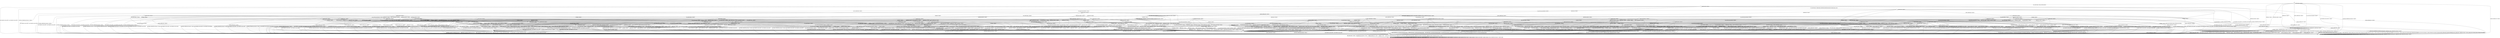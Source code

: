 digraph h11 {
s0 [label="s0"];
s1 [label="s1"];
s2 [label="s2"];
s6 [label="s6"];
s11 [label="s11"];
s21 [label="s21"];
s3 [label="s3"];
s4 [label="s4"];
s7 [label="s7"];
s8 [label="s8"];
s12 [label="s12"];
s22 [label="s22"];
s26 [label="s26"];
s5 [label="s5"];
s9 [label="s9"];
s13 [label="s13"];
s14 [label="s14"];
s23 [label="s23"];
s33 [label="s33"];
s36 [label="s36"];
s44 [label="s44"];
s59 [label="s59"];
s64 [label="s64"];
s69 [label="s69"];
s10 [label="s10"];
s15 [label="s15"];
s16 [label="s16"];
s17 [label="s17"];
s24 [label="s24"];
s27 [label="s27"];
s28 [label="s28"];
s37 [label="s37"];
s38 [label="s38"];
s41 [label="s41"];
s48 [label="s48"];
s49 [label="s49"];
s65 [label="s65"];
s67 [label="s67"];
s70 [label="s70"];
s77 [label="s77"];
s18 [label="s18"];
s19 [label="s19"];
s20 [label="s20"];
s25 [label="s25"];
s29 [label="s29"];
s30 [label="s30"];
s31 [label="s31"];
s34 [label="s34"];
s35 [label="s35"];
s39 [label="s39"];
s42 [label="s42"];
s45 [label="s45"];
s50 [label="s50"];
s51 [label="s51"];
s53 [label="s53"];
s54 [label="s54"];
s66 [label="s66"];
s68 [label="s68"];
s72 [label="s72"];
s74 [label="s74"];
s78 [label="s78"];
s32 [label="s32"];
s40 [label="s40"];
s43 [label="s43"];
s46 [label="s46"];
s52 [label="s52"];
s55 [label="s55"];
s56 [label="s56"];
s57 [label="s57"];
s60 [label="s60"];
s61 [label="s61"];
s73 [label="s73"];
s75 [label="s75"];
s76 [label="s76"];
s47 [label="s47"];
s58 [label="s58"];
s62 [label="s62"];
s63 [label="s63"];
s71 [label="s71"];
s79 [label="s79"];
s0 -> s1 [label="RSA_CLIENT_HELLO / HELLO_VERIFY_REQUEST"];
s0 -> s2 [label="RSA_CLIENT_KEY_EXCHANGE / TIMEOUT"];
s0 -> s11 [label="CHANGE_CIPHER_SPEC / TIMEOUT"];
s0 -> s21 [label="FINISHED / TIMEOUT"];
s0 -> s0 [label="APPLICATION / TIMEOUT"];
s0 -> s2 [label="CERTIFICATE / TIMEOUT"];
s0 -> s2 [label="EMPTY_CERTIFICATE / TIMEOUT"];
s0 -> s21 [label="CERTIFICATE_VERIFY / TIMEOUT"];
s0 -> s6 [label="Alert(WARNING,CLOSE_NOTIFY) / TIMEOUT"];
s0 -> s6 [label="Alert(FATAL,UNEXPECTED_MESSAGE) / TIMEOUT"];
s1 -> s3 [label="RSA_CLIENT_HELLO / SERVER_HELLO,CERTIFICATE,CERTIFICATE_REQUEST,SERVER_HELLO_DONE"];
s1 -> s4 [label="RSA_CLIENT_KEY_EXCHANGE / TIMEOUT"];
s1 -> s11 [label="CHANGE_CIPHER_SPEC / TIMEOUT"];
s1 -> s8 [label="FINISHED / TIMEOUT"];
s1 -> s1 [label="APPLICATION / TIMEOUT"];
s1 -> s22 [label="CERTIFICATE / TIMEOUT"];
s1 -> s26 [label="EMPTY_CERTIFICATE / TIMEOUT"];
s1 -> s8 [label="CERTIFICATE_VERIFY / TIMEOUT"];
s1 -> s6 [label="Alert(WARNING,CLOSE_NOTIFY) / Alert(WARNING,CLOSE_NOTIFY)"];
s1 -> s6 [label="Alert(FATAL,UNEXPECTED_MESSAGE) / TIMEOUT"];
s2 -> s2 [label="RSA_CLIENT_HELLO / TIMEOUT"];
s2 -> s21 [label="RSA_CLIENT_KEY_EXCHANGE / TIMEOUT"];
s2 -> s12 [label="CHANGE_CIPHER_SPEC / TIMEOUT"];
s2 -> s21 [label="FINISHED / TIMEOUT"];
s2 -> s2 [label="APPLICATION / TIMEOUT"];
s2 -> s2 [label="CERTIFICATE / TIMEOUT"];
s2 -> s2 [label="EMPTY_CERTIFICATE / TIMEOUT"];
s2 -> s21 [label="CERTIFICATE_VERIFY / TIMEOUT"];
s2 -> s6 [label="Alert(WARNING,CLOSE_NOTIFY) / TIMEOUT"];
s2 -> s6 [label="Alert(FATAL,UNEXPECTED_MESSAGE) / TIMEOUT"];
s6 -> s7 [label="RSA_CLIENT_HELLO / TIMEOUT"];
s6 -> s7 [label="RSA_CLIENT_KEY_EXCHANGE / TIMEOUT"];
s6 -> s7 [label="CHANGE_CIPHER_SPEC / TIMEOUT"];
s6 -> s7 [label="FINISHED / TIMEOUT"];
s6 -> s7 [label="APPLICATION / TIMEOUT"];
s6 -> s7 [label="CERTIFICATE / TIMEOUT"];
s6 -> s7 [label="EMPTY_CERTIFICATE / TIMEOUT"];
s6 -> s7 [label="CERTIFICATE_VERIFY / TIMEOUT"];
s6 -> s7 [label="Alert(WARNING,CLOSE_NOTIFY) / TIMEOUT"];
s6 -> s7 [label="Alert(FATAL,UNEXPECTED_MESSAGE) / TIMEOUT"];
s11 -> s11 [label="RSA_CLIENT_HELLO / TIMEOUT"];
s11 -> s11 [label="RSA_CLIENT_KEY_EXCHANGE / TIMEOUT"];
s11 -> s11 [label="CHANGE_CIPHER_SPEC / TIMEOUT"];
s11 -> s11 [label="FINISHED / TIMEOUT"];
s11 -> s11 [label="APPLICATION / TIMEOUT"];
s11 -> s11 [label="CERTIFICATE / TIMEOUT"];
s11 -> s11 [label="EMPTY_CERTIFICATE / TIMEOUT"];
s11 -> s11 [label="CERTIFICATE_VERIFY / TIMEOUT"];
s11 -> s11 [label="Alert(WARNING,CLOSE_NOTIFY) / TIMEOUT"];
s11 -> s11 [label="Alert(FATAL,UNEXPECTED_MESSAGE) / TIMEOUT"];
s21 -> s21 [label="RSA_CLIENT_HELLO / TIMEOUT"];
s21 -> s21 [label="RSA_CLIENT_KEY_EXCHANGE / TIMEOUT"];
s21 -> s11 [label="CHANGE_CIPHER_SPEC / TIMEOUT"];
s21 -> s21 [label="FINISHED / TIMEOUT"];
s21 -> s21 [label="APPLICATION / TIMEOUT"];
s21 -> s21 [label="CERTIFICATE / TIMEOUT"];
s21 -> s21 [label="EMPTY_CERTIFICATE / TIMEOUT"];
s21 -> s21 [label="CERTIFICATE_VERIFY / TIMEOUT"];
s21 -> s6 [label="Alert(WARNING,CLOSE_NOTIFY) / TIMEOUT"];
s21 -> s6 [label="Alert(FATAL,UNEXPECTED_MESSAGE) / TIMEOUT"];
s3 -> s6 [label="RSA_CLIENT_HELLO / Alert(FATAL,UNEXPECTED_MESSAGE)"];
s3 -> s13 [label="RSA_CLIENT_KEY_EXCHANGE / TIMEOUT"];
s3 -> s11 [label="CHANGE_CIPHER_SPEC / TIMEOUT"];
s3 -> s8 [label="FINISHED / TIMEOUT"];
s3 -> s3 [label="APPLICATION / TIMEOUT"];
s3 -> s22 [label="CERTIFICATE / TIMEOUT"];
s3 -> s9 [label="EMPTY_CERTIFICATE / TIMEOUT"];
s3 -> s8 [label="CERTIFICATE_VERIFY / TIMEOUT"];
s3 -> s6 [label="Alert(WARNING,CLOSE_NOTIFY) / Alert(WARNING,CLOSE_NOTIFY)"];
s3 -> s6 [label="Alert(FATAL,UNEXPECTED_MESSAGE) / TIMEOUT"];
s4 -> s36 [label="RSA_CLIENT_HELLO / TIMEOUT"];
s4 -> s8 [label="RSA_CLIENT_KEY_EXCHANGE / TIMEOUT"];
s4 -> s5 [label="CHANGE_CIPHER_SPEC / TIMEOUT"];
s4 -> s14 [label="FINISHED / TIMEOUT"];
s4 -> s4 [label="APPLICATION / TIMEOUT"];
s4 -> s64 [label="CERTIFICATE / TIMEOUT"];
s4 -> s64 [label="EMPTY_CERTIFICATE / TIMEOUT"];
s4 -> s23 [label="CERTIFICATE_VERIFY / TIMEOUT"];
s4 -> s6 [label="Alert(WARNING,CLOSE_NOTIFY) / Alert(WARNING,CLOSE_NOTIFY)"];
s4 -> s6 [label="Alert(FATAL,UNEXPECTED_MESSAGE) / TIMEOUT"];
s7 -> s7 [label="RSA_CLIENT_HELLO / SOCKET_CLOSED"];
s7 -> s7 [label="RSA_CLIENT_KEY_EXCHANGE / SOCKET_CLOSED"];
s7 -> s7 [label="CHANGE_CIPHER_SPEC / SOCKET_CLOSED"];
s7 -> s7 [label="FINISHED / SOCKET_CLOSED"];
s7 -> s7 [label="APPLICATION / SOCKET_CLOSED"];
s7 -> s7 [label="CERTIFICATE / SOCKET_CLOSED"];
s7 -> s7 [label="EMPTY_CERTIFICATE / SOCKET_CLOSED"];
s7 -> s7 [label="CERTIFICATE_VERIFY / SOCKET_CLOSED"];
s7 -> s7 [label="Alert(WARNING,CLOSE_NOTIFY) / SOCKET_CLOSED"];
s7 -> s7 [label="Alert(FATAL,UNEXPECTED_MESSAGE) / SOCKET_CLOSED"];
s8 -> s8 [label="RSA_CLIENT_HELLO / TIMEOUT"];
s8 -> s8 [label="RSA_CLIENT_KEY_EXCHANGE / TIMEOUT"];
s8 -> s11 [label="CHANGE_CIPHER_SPEC / TIMEOUT"];
s8 -> s8 [label="FINISHED / TIMEOUT"];
s8 -> s8 [label="APPLICATION / TIMEOUT"];
s8 -> s8 [label="CERTIFICATE / TIMEOUT"];
s8 -> s8 [label="EMPTY_CERTIFICATE / TIMEOUT"];
s8 -> s8 [label="CERTIFICATE_VERIFY / TIMEOUT"];
s8 -> s6 [label="Alert(WARNING,CLOSE_NOTIFY) / Alert(WARNING,CLOSE_NOTIFY)"];
s8 -> s6 [label="Alert(FATAL,UNEXPECTED_MESSAGE) / TIMEOUT"];
s12 -> s6 [label="RSA_CLIENT_HELLO / TIMEOUT"];
s12 -> s6 [label="RSA_CLIENT_KEY_EXCHANGE / TIMEOUT"];
s12 -> s11 [label="CHANGE_CIPHER_SPEC / TIMEOUT"];
s12 -> s6 [label="FINISHED / TIMEOUT"];
s12 -> s12 [label="APPLICATION / TIMEOUT"];
s12 -> s6 [label="CERTIFICATE / TIMEOUT"];
s12 -> s6 [label="EMPTY_CERTIFICATE / TIMEOUT"];
s12 -> s6 [label="CERTIFICATE_VERIFY / TIMEOUT"];
s12 -> s12 [label="Alert(WARNING,CLOSE_NOTIFY) / TIMEOUT"];
s12 -> s12 [label="Alert(FATAL,UNEXPECTED_MESSAGE) / TIMEOUT"];
s22 -> s22 [label="RSA_CLIENT_HELLO / TIMEOUT"];
s22 -> s22 [label="RSA_CLIENT_KEY_EXCHANGE / TIMEOUT"];
s22 -> s11 [label="CHANGE_CIPHER_SPEC / TIMEOUT"];
s22 -> s59 [label="FINISHED / TIMEOUT"];
s22 -> s22 [label="APPLICATION / TIMEOUT"];
s22 -> s8 [label="CERTIFICATE / TIMEOUT"];
s22 -> s8 [label="EMPTY_CERTIFICATE / TIMEOUT"];
s22 -> s33 [label="CERTIFICATE_VERIFY / TIMEOUT"];
s22 -> s6 [label="Alert(WARNING,CLOSE_NOTIFY) / Alert(WARNING,CLOSE_NOTIFY)"];
s22 -> s6 [label="Alert(FATAL,UNEXPECTED_MESSAGE) / TIMEOUT"];
s26 -> s44 [label="RSA_CLIENT_HELLO / TIMEOUT"];
s26 -> s64 [label="RSA_CLIENT_KEY_EXCHANGE / TIMEOUT"];
s26 -> s5 [label="CHANGE_CIPHER_SPEC / TIMEOUT"];
s26 -> s69 [label="FINISHED / TIMEOUT"];
s26 -> s26 [label="APPLICATION / TIMEOUT"];
s26 -> s8 [label="CERTIFICATE / TIMEOUT"];
s26 -> s8 [label="EMPTY_CERTIFICATE / TIMEOUT"];
s26 -> s33 [label="CERTIFICATE_VERIFY / TIMEOUT"];
s26 -> s6 [label="Alert(WARNING,CLOSE_NOTIFY) / Alert(WARNING,CLOSE_NOTIFY)"];
s26 -> s6 [label="Alert(FATAL,UNEXPECTED_MESSAGE) / TIMEOUT"];
s5 -> s6 [label="RSA_CLIENT_HELLO / Alert(FATAL,UNEXPECTED_MESSAGE)"];
s5 -> s6 [label="RSA_CLIENT_KEY_EXCHANGE / Alert(FATAL,UNEXPECTED_MESSAGE)"];
s5 -> s11 [label="CHANGE_CIPHER_SPEC / TIMEOUT"];
s5 -> s6 [label="FINISHED / Alert(FATAL,UNEXPECTED_MESSAGE)"];
s5 -> s5 [label="APPLICATION / TIMEOUT"];
s5 -> s6 [label="CERTIFICATE / Alert(FATAL,UNEXPECTED_MESSAGE)"];
s5 -> s6 [label="EMPTY_CERTIFICATE / Alert(FATAL,UNEXPECTED_MESSAGE)"];
s5 -> s6 [label="CERTIFICATE_VERIFY / Alert(FATAL,UNEXPECTED_MESSAGE)"];
s5 -> s5 [label="Alert(WARNING,CLOSE_NOTIFY) / TIMEOUT"];
s5 -> s5 [label="Alert(FATAL,UNEXPECTED_MESSAGE) / TIMEOUT"];
s9 -> s37 [label="RSA_CLIENT_HELLO / TIMEOUT"];
s9 -> s65 [label="RSA_CLIENT_KEY_EXCHANGE / TIMEOUT"];
s9 -> s10 [label="CHANGE_CIPHER_SPEC / TIMEOUT"];
s9 -> s15 [label="FINISHED / TIMEOUT"];
s9 -> s9 [label="APPLICATION / TIMEOUT"];
s9 -> s8 [label="CERTIFICATE / TIMEOUT"];
s9 -> s8 [label="EMPTY_CERTIFICATE / TIMEOUT"];
s9 -> s24 [label="CERTIFICATE_VERIFY / TIMEOUT"];
s9 -> s6 [label="Alert(WARNING,CLOSE_NOTIFY) / Alert(WARNING,CLOSE_NOTIFY)"];
s9 -> s6 [label="Alert(FATAL,UNEXPECTED_MESSAGE) / TIMEOUT"];
s13 -> s36 [label="RSA_CLIENT_HELLO / TIMEOUT"];
s13 -> s8 [label="RSA_CLIENT_KEY_EXCHANGE / TIMEOUT"];
s13 -> s16 [label="CHANGE_CIPHER_SPEC / TIMEOUT"];
s13 -> s14 [label="FINISHED / TIMEOUT"];
s13 -> s13 [label="APPLICATION / TIMEOUT"];
s13 -> s27 [label="CERTIFICATE / TIMEOUT"];
s13 -> s65 [label="EMPTY_CERTIFICATE / TIMEOUT"];
s13 -> s17 [label="CERTIFICATE_VERIFY / TIMEOUT"];
s13 -> s6 [label="Alert(WARNING,CLOSE_NOTIFY) / Alert(WARNING,CLOSE_NOTIFY)"];
s13 -> s6 [label="Alert(FATAL,UNEXPECTED_MESSAGE) / TIMEOUT"];
s14 -> s38 [label="RSA_CLIENT_HELLO / TIMEOUT"];
s14 -> s8 [label="RSA_CLIENT_KEY_EXCHANGE / TIMEOUT"];
s14 -> s5 [label="CHANGE_CIPHER_SPEC / TIMEOUT"];
s14 -> s8 [label="FINISHED / TIMEOUT"];
s14 -> s14 [label="APPLICATION / TIMEOUT"];
s14 -> s28 [label="CERTIFICATE / TIMEOUT"];
s14 -> s28 [label="EMPTY_CERTIFICATE / TIMEOUT"];
s14 -> s49 [label="CERTIFICATE_VERIFY / TIMEOUT"];
s14 -> s6 [label="Alert(WARNING,CLOSE_NOTIFY) / Alert(WARNING,CLOSE_NOTIFY)"];
s14 -> s6 [label="Alert(FATAL,UNEXPECTED_MESSAGE) / TIMEOUT"];
s23 -> s41 [label="RSA_CLIENT_HELLO / TIMEOUT"];
s23 -> s8 [label="RSA_CLIENT_KEY_EXCHANGE / TIMEOUT"];
s23 -> s5 [label="CHANGE_CIPHER_SPEC / TIMEOUT"];
s23 -> s49 [label="FINISHED / TIMEOUT"];
s23 -> s23 [label="APPLICATION / TIMEOUT"];
s23 -> s67 [label="CERTIFICATE / TIMEOUT"];
s23 -> s67 [label="EMPTY_CERTIFICATE / TIMEOUT"];
s23 -> s8 [label="CERTIFICATE_VERIFY / TIMEOUT"];
s23 -> s6 [label="Alert(WARNING,CLOSE_NOTIFY) / Alert(WARNING,CLOSE_NOTIFY)"];
s23 -> s6 [label="Alert(FATAL,UNEXPECTED_MESSAGE) / TIMEOUT"];
s33 -> s48 [label="RSA_CLIENT_HELLO / TIMEOUT"];
s33 -> s67 [label="RSA_CLIENT_KEY_EXCHANGE / TIMEOUT"];
s33 -> s5 [label="CHANGE_CIPHER_SPEC / TIMEOUT"];
s33 -> s70 [label="FINISHED / TIMEOUT"];
s33 -> s33 [label="APPLICATION / TIMEOUT"];
s33 -> s8 [label="CERTIFICATE / TIMEOUT"];
s33 -> s8 [label="EMPTY_CERTIFICATE / TIMEOUT"];
s33 -> s8 [label="CERTIFICATE_VERIFY / TIMEOUT"];
s33 -> s6 [label="Alert(WARNING,CLOSE_NOTIFY) / Alert(WARNING,CLOSE_NOTIFY)"];
s33 -> s6 [label="Alert(FATAL,UNEXPECTED_MESSAGE) / TIMEOUT"];
s36 -> s8 [label="RSA_CLIENT_HELLO / TIMEOUT"];
s36 -> s8 [label="RSA_CLIENT_KEY_EXCHANGE / TIMEOUT"];
s36 -> s5 [label="CHANGE_CIPHER_SPEC / TIMEOUT"];
s36 -> s38 [label="FINISHED / TIMEOUT"];
s36 -> s36 [label="APPLICATION / TIMEOUT"];
s36 -> s72 [label="CERTIFICATE / TIMEOUT"];
s36 -> s72 [label="EMPTY_CERTIFICATE / TIMEOUT"];
s36 -> s41 [label="CERTIFICATE_VERIFY / TIMEOUT"];
s36 -> s6 [label="Alert(WARNING,CLOSE_NOTIFY) / Alert(WARNING,CLOSE_NOTIFY)"];
s36 -> s6 [label="Alert(FATAL,UNEXPECTED_MESSAGE) / TIMEOUT"];
s44 -> s8 [label="RSA_CLIENT_HELLO / TIMEOUT"];
s44 -> s72 [label="RSA_CLIENT_KEY_EXCHANGE / TIMEOUT"];
s44 -> s5 [label="CHANGE_CIPHER_SPEC / TIMEOUT"];
s44 -> s77 [label="FINISHED / TIMEOUT"];
s44 -> s44 [label="APPLICATION / TIMEOUT"];
s44 -> s8 [label="CERTIFICATE / TIMEOUT"];
s44 -> s8 [label="EMPTY_CERTIFICATE / TIMEOUT"];
s44 -> s48 [label="CERTIFICATE_VERIFY / TIMEOUT"];
s44 -> s6 [label="Alert(WARNING,CLOSE_NOTIFY) / Alert(WARNING,CLOSE_NOTIFY)"];
s44 -> s6 [label="Alert(FATAL,UNEXPECTED_MESSAGE) / TIMEOUT"];
s59 -> s59 [label="RSA_CLIENT_HELLO / TIMEOUT"];
s59 -> s59 [label="RSA_CLIENT_KEY_EXCHANGE / TIMEOUT"];
s59 -> s11 [label="CHANGE_CIPHER_SPEC / TIMEOUT"];
s59 -> s8 [label="FINISHED / TIMEOUT"];
s59 -> s59 [label="APPLICATION / TIMEOUT"];
s59 -> s8 [label="CERTIFICATE / TIMEOUT"];
s59 -> s8 [label="EMPTY_CERTIFICATE / TIMEOUT"];
s59 -> s70 [label="CERTIFICATE_VERIFY / TIMEOUT"];
s59 -> s6 [label="Alert(WARNING,CLOSE_NOTIFY) / Alert(WARNING,CLOSE_NOTIFY)"];
s59 -> s6 [label="Alert(FATAL,UNEXPECTED_MESSAGE) / TIMEOUT"];
s64 -> s72 [label="RSA_CLIENT_HELLO / TIMEOUT"];
s64 -> s8 [label="RSA_CLIENT_KEY_EXCHANGE / TIMEOUT"];
s64 -> s5 [label="CHANGE_CIPHER_SPEC / TIMEOUT"];
s64 -> s28 [label="FINISHED / TIMEOUT"];
s64 -> s64 [label="APPLICATION / TIMEOUT"];
s64 -> s8 [label="CERTIFICATE / TIMEOUT"];
s64 -> s8 [label="EMPTY_CERTIFICATE / TIMEOUT"];
s64 -> s67 [label="CERTIFICATE_VERIFY / TIMEOUT"];
s64 -> s6 [label="Alert(WARNING,CLOSE_NOTIFY) / Alert(WARNING,CLOSE_NOTIFY)"];
s64 -> s6 [label="Alert(FATAL,UNEXPECTED_MESSAGE) / TIMEOUT"];
s69 -> s77 [label="RSA_CLIENT_HELLO / TIMEOUT"];
s69 -> s28 [label="RSA_CLIENT_KEY_EXCHANGE / TIMEOUT"];
s69 -> s5 [label="CHANGE_CIPHER_SPEC / TIMEOUT"];
s69 -> s8 [label="FINISHED / TIMEOUT"];
s69 -> s69 [label="APPLICATION / TIMEOUT"];
s69 -> s8 [label="CERTIFICATE / TIMEOUT"];
s69 -> s8 [label="EMPTY_CERTIFICATE / TIMEOUT"];
s69 -> s70 [label="CERTIFICATE_VERIFY / TIMEOUT"];
s69 -> s6 [label="Alert(WARNING,CLOSE_NOTIFY) / Alert(WARNING,CLOSE_NOTIFY)"];
s69 -> s6 [label="Alert(FATAL,UNEXPECTED_MESSAGE) / TIMEOUT"];
s10 -> s6 [label="RSA_CLIENT_HELLO / Alert(FATAL,BAD_CERTIFICATE)"];
s10 -> s6 [label="RSA_CLIENT_KEY_EXCHANGE / Alert(FATAL,BAD_CERTIFICATE)"];
s10 -> s11 [label="CHANGE_CIPHER_SPEC / TIMEOUT"];
s10 -> s6 [label="FINISHED / Alert(FATAL,BAD_CERTIFICATE)"];
s10 -> s10 [label="APPLICATION / TIMEOUT"];
s10 -> s6 [label="CERTIFICATE / Alert(FATAL,BAD_CERTIFICATE)"];
s10 -> s6 [label="EMPTY_CERTIFICATE / Alert(FATAL,BAD_CERTIFICATE)"];
s10 -> s6 [label="CERTIFICATE_VERIFY / Alert(FATAL,BAD_CERTIFICATE)"];
s10 -> s10 [label="Alert(WARNING,CLOSE_NOTIFY) / TIMEOUT"];
s10 -> s10 [label="Alert(FATAL,UNEXPECTED_MESSAGE) / TIMEOUT"];
s15 -> s39 [label="RSA_CLIENT_HELLO / TIMEOUT"];
s15 -> s66 [label="RSA_CLIENT_KEY_EXCHANGE / TIMEOUT"];
s15 -> s10 [label="CHANGE_CIPHER_SPEC / TIMEOUT"];
s15 -> s8 [label="FINISHED / TIMEOUT"];
s15 -> s15 [label="APPLICATION / TIMEOUT"];
s15 -> s8 [label="CERTIFICATE / TIMEOUT"];
s15 -> s8 [label="EMPTY_CERTIFICATE / TIMEOUT"];
s15 -> s50 [label="CERTIFICATE_VERIFY / TIMEOUT"];
s15 -> s6 [label="Alert(WARNING,CLOSE_NOTIFY) / Alert(WARNING,CLOSE_NOTIFY)"];
s15 -> s6 [label="Alert(FATAL,UNEXPECTED_MESSAGE) / TIMEOUT"];
s16 -> s29 [label="RSA_CLIENT_HELLO / TIMEOUT"];
s16 -> s8 [label="RSA_CLIENT_KEY_EXCHANGE / TIMEOUT"];
s16 -> s11 [label="CHANGE_CIPHER_SPEC / TIMEOUT"];
s16 -> s18 [label="FINISHED / CHANGE_CIPHER_SPEC,FINISHED,CHANGE_CIPHER_SPEC,FINISHED"];
s16 -> s16 [label="APPLICATION / TIMEOUT"];
s16 -> s51 [label="CERTIFICATE / TIMEOUT"];
s16 -> s25 [label="EMPTY_CERTIFICATE / TIMEOUT"];
s16 -> s30 [label="CERTIFICATE_VERIFY / TIMEOUT"];
s16 -> s16 [label="Alert(WARNING,CLOSE_NOTIFY) / TIMEOUT"];
s16 -> s16 [label="Alert(FATAL,UNEXPECTED_MESSAGE) / TIMEOUT"];
s17 -> s17 [label="RSA_CLIENT_HELLO / TIMEOUT"];
s17 -> s8 [label="RSA_CLIENT_KEY_EXCHANGE / TIMEOUT"];
s17 -> s19 [label="CHANGE_CIPHER_SPEC / TIMEOUT"];
s17 -> s20 [label="FINISHED / TIMEOUT"];
s17 -> s17 [label="APPLICATION / TIMEOUT"];
s17 -> s31 [label="CERTIFICATE / TIMEOUT"];
s17 -> s31 [label="EMPTY_CERTIFICATE / TIMEOUT"];
s17 -> s8 [label="CERTIFICATE_VERIFY / TIMEOUT"];
s17 -> s6 [label="Alert(WARNING,CLOSE_NOTIFY) / Alert(WARNING,CLOSE_NOTIFY)"];
s17 -> s6 [label="Alert(FATAL,UNEXPECTED_MESSAGE) / TIMEOUT"];
s24 -> s42 [label="RSA_CLIENT_HELLO / TIMEOUT"];
s24 -> s68 [label="RSA_CLIENT_KEY_EXCHANGE / TIMEOUT"];
s24 -> s10 [label="CHANGE_CIPHER_SPEC / TIMEOUT"];
s24 -> s50 [label="FINISHED / TIMEOUT"];
s24 -> s24 [label="APPLICATION / TIMEOUT"];
s24 -> s8 [label="CERTIFICATE / TIMEOUT"];
s24 -> s8 [label="EMPTY_CERTIFICATE / TIMEOUT"];
s24 -> s8 [label="CERTIFICATE_VERIFY / TIMEOUT"];
s24 -> s6 [label="Alert(WARNING,CLOSE_NOTIFY) / Alert(WARNING,CLOSE_NOTIFY)"];
s24 -> s6 [label="Alert(FATAL,UNEXPECTED_MESSAGE) / TIMEOUT"];
s27 -> s72 [label="RSA_CLIENT_HELLO / TIMEOUT"];
s27 -> s8 [label="RSA_CLIENT_KEY_EXCHANGE / TIMEOUT"];
s27 -> s34 [label="CHANGE_CIPHER_SPEC / TIMEOUT"];
s27 -> s28 [label="FINISHED / TIMEOUT"];
s27 -> s27 [label="APPLICATION / TIMEOUT"];
s27 -> s8 [label="CERTIFICATE / TIMEOUT"];
s27 -> s8 [label="EMPTY_CERTIFICATE / TIMEOUT"];
s27 -> s35 [label="CERTIFICATE_VERIFY / TIMEOUT"];
s27 -> s6 [label="Alert(WARNING,CLOSE_NOTIFY) / Alert(WARNING,CLOSE_NOTIFY)"];
s27 -> s6 [label="Alert(FATAL,UNEXPECTED_MESSAGE) / TIMEOUT"];
s28 -> s45 [label="RSA_CLIENT_HELLO / TIMEOUT"];
s28 -> s8 [label="RSA_CLIENT_KEY_EXCHANGE / TIMEOUT"];
s28 -> s5 [label="CHANGE_CIPHER_SPEC / TIMEOUT"];
s28 -> s8 [label="FINISHED / TIMEOUT"];
s28 -> s28 [label="APPLICATION / TIMEOUT"];
s28 -> s8 [label="CERTIFICATE / TIMEOUT"];
s28 -> s8 [label="EMPTY_CERTIFICATE / TIMEOUT"];
s28 -> s53 [label="CERTIFICATE_VERIFY / TIMEOUT"];
s28 -> s6 [label="Alert(WARNING,CLOSE_NOTIFY) / Alert(WARNING,CLOSE_NOTIFY)"];
s28 -> s6 [label="Alert(FATAL,UNEXPECTED_MESSAGE) / TIMEOUT"];
s37 -> s8 [label="RSA_CLIENT_HELLO / TIMEOUT"];
s37 -> s74 [label="RSA_CLIENT_KEY_EXCHANGE / TIMEOUT"];
s37 -> s10 [label="CHANGE_CIPHER_SPEC / TIMEOUT"];
s37 -> s39 [label="FINISHED / TIMEOUT"];
s37 -> s37 [label="APPLICATION / TIMEOUT"];
s37 -> s8 [label="CERTIFICATE / TIMEOUT"];
s37 -> s8 [label="EMPTY_CERTIFICATE / TIMEOUT"];
s37 -> s42 [label="CERTIFICATE_VERIFY / TIMEOUT"];
s37 -> s6 [label="Alert(WARNING,CLOSE_NOTIFY) / Alert(WARNING,CLOSE_NOTIFY)"];
s37 -> s6 [label="Alert(FATAL,UNEXPECTED_MESSAGE) / TIMEOUT"];
s38 -> s8 [label="RSA_CLIENT_HELLO / TIMEOUT"];
s38 -> s8 [label="RSA_CLIENT_KEY_EXCHANGE / TIMEOUT"];
s38 -> s5 [label="CHANGE_CIPHER_SPEC / TIMEOUT"];
s38 -> s8 [label="FINISHED / TIMEOUT"];
s38 -> s38 [label="APPLICATION / TIMEOUT"];
s38 -> s45 [label="CERTIFICATE / TIMEOUT"];
s38 -> s45 [label="EMPTY_CERTIFICATE / TIMEOUT"];
s38 -> s54 [label="CERTIFICATE_VERIFY / TIMEOUT"];
s38 -> s6 [label="Alert(WARNING,CLOSE_NOTIFY) / Alert(WARNING,CLOSE_NOTIFY)"];
s38 -> s6 [label="Alert(FATAL,UNEXPECTED_MESSAGE) / TIMEOUT"];
s41 -> s8 [label="RSA_CLIENT_HELLO / TIMEOUT"];
s41 -> s8 [label="RSA_CLIENT_KEY_EXCHANGE / TIMEOUT"];
s41 -> s5 [label="CHANGE_CIPHER_SPEC / TIMEOUT"];
s41 -> s54 [label="FINISHED / TIMEOUT"];
s41 -> s41 [label="APPLICATION / TIMEOUT"];
s41 -> s73 [label="CERTIFICATE / TIMEOUT"];
s41 -> s73 [label="EMPTY_CERTIFICATE / TIMEOUT"];
s41 -> s8 [label="CERTIFICATE_VERIFY / TIMEOUT"];
s41 -> s6 [label="Alert(WARNING,CLOSE_NOTIFY) / Alert(WARNING,CLOSE_NOTIFY)"];
s41 -> s6 [label="Alert(FATAL,UNEXPECTED_MESSAGE) / TIMEOUT"];
s48 -> s8 [label="RSA_CLIENT_HELLO / TIMEOUT"];
s48 -> s73 [label="RSA_CLIENT_KEY_EXCHANGE / TIMEOUT"];
s48 -> s5 [label="CHANGE_CIPHER_SPEC / TIMEOUT"];
s48 -> s78 [label="FINISHED / TIMEOUT"];
s48 -> s48 [label="APPLICATION / TIMEOUT"];
s48 -> s8 [label="CERTIFICATE / TIMEOUT"];
s48 -> s8 [label="EMPTY_CERTIFICATE / TIMEOUT"];
s48 -> s8 [label="CERTIFICATE_VERIFY / TIMEOUT"];
s48 -> s6 [label="Alert(WARNING,CLOSE_NOTIFY) / Alert(WARNING,CLOSE_NOTIFY)"];
s48 -> s6 [label="Alert(FATAL,UNEXPECTED_MESSAGE) / TIMEOUT"];
s49 -> s54 [label="RSA_CLIENT_HELLO / TIMEOUT"];
s49 -> s8 [label="RSA_CLIENT_KEY_EXCHANGE / TIMEOUT"];
s49 -> s5 [label="CHANGE_CIPHER_SPEC / TIMEOUT"];
s49 -> s8 [label="FINISHED / TIMEOUT"];
s49 -> s49 [label="APPLICATION / TIMEOUT"];
s49 -> s53 [label="CERTIFICATE / TIMEOUT"];
s49 -> s53 [label="EMPTY_CERTIFICATE / TIMEOUT"];
s49 -> s8 [label="CERTIFICATE_VERIFY / TIMEOUT"];
s49 -> s6 [label="Alert(WARNING,CLOSE_NOTIFY) / Alert(WARNING,CLOSE_NOTIFY)"];
s49 -> s6 [label="Alert(FATAL,UNEXPECTED_MESSAGE) / TIMEOUT"];
s65 -> s74 [label="RSA_CLIENT_HELLO / TIMEOUT"];
s65 -> s8 [label="RSA_CLIENT_KEY_EXCHANGE / TIMEOUT"];
s65 -> s10 [label="CHANGE_CIPHER_SPEC / TIMEOUT"];
s65 -> s66 [label="FINISHED / TIMEOUT"];
s65 -> s65 [label="APPLICATION / TIMEOUT"];
s65 -> s8 [label="CERTIFICATE / TIMEOUT"];
s65 -> s8 [label="EMPTY_CERTIFICATE / TIMEOUT"];
s65 -> s68 [label="CERTIFICATE_VERIFY / TIMEOUT"];
s65 -> s6 [label="Alert(WARNING,CLOSE_NOTIFY) / Alert(WARNING,CLOSE_NOTIFY)"];
s65 -> s6 [label="Alert(FATAL,UNEXPECTED_MESSAGE) / TIMEOUT"];
s67 -> s73 [label="RSA_CLIENT_HELLO / TIMEOUT"];
s67 -> s8 [label="RSA_CLIENT_KEY_EXCHANGE / TIMEOUT"];
s67 -> s5 [label="CHANGE_CIPHER_SPEC / TIMEOUT"];
s67 -> s53 [label="FINISHED / TIMEOUT"];
s67 -> s67 [label="APPLICATION / TIMEOUT"];
s67 -> s8 [label="CERTIFICATE / TIMEOUT"];
s67 -> s8 [label="EMPTY_CERTIFICATE / TIMEOUT"];
s67 -> s8 [label="CERTIFICATE_VERIFY / TIMEOUT"];
s67 -> s6 [label="Alert(WARNING,CLOSE_NOTIFY) / Alert(WARNING,CLOSE_NOTIFY)"];
s67 -> s6 [label="Alert(FATAL,UNEXPECTED_MESSAGE) / TIMEOUT"];
s70 -> s78 [label="RSA_CLIENT_HELLO / TIMEOUT"];
s70 -> s53 [label="RSA_CLIENT_KEY_EXCHANGE / TIMEOUT"];
s70 -> s5 [label="CHANGE_CIPHER_SPEC / TIMEOUT"];
s70 -> s8 [label="FINISHED / TIMEOUT"];
s70 -> s70 [label="APPLICATION / TIMEOUT"];
s70 -> s8 [label="CERTIFICATE / TIMEOUT"];
s70 -> s8 [label="EMPTY_CERTIFICATE / TIMEOUT"];
s70 -> s8 [label="CERTIFICATE_VERIFY / TIMEOUT"];
s70 -> s6 [label="Alert(WARNING,CLOSE_NOTIFY) / Alert(WARNING,CLOSE_NOTIFY)"];
s70 -> s6 [label="Alert(FATAL,UNEXPECTED_MESSAGE) / TIMEOUT"];
s77 -> s8 [label="RSA_CLIENT_HELLO / TIMEOUT"];
s77 -> s45 [label="RSA_CLIENT_KEY_EXCHANGE / TIMEOUT"];
s77 -> s5 [label="CHANGE_CIPHER_SPEC / TIMEOUT"];
s77 -> s8 [label="FINISHED / TIMEOUT"];
s77 -> s77 [label="APPLICATION / TIMEOUT"];
s77 -> s8 [label="CERTIFICATE / TIMEOUT"];
s77 -> s8 [label="EMPTY_CERTIFICATE / TIMEOUT"];
s77 -> s78 [label="CERTIFICATE_VERIFY / TIMEOUT"];
s77 -> s6 [label="Alert(WARNING,CLOSE_NOTIFY) / Alert(WARNING,CLOSE_NOTIFY)"];
s77 -> s6 [label="Alert(FATAL,UNEXPECTED_MESSAGE) / TIMEOUT"];
s18 -> s18 [label="RSA_CLIENT_HELLO / TIMEOUT"];
s18 -> s18 [label="RSA_CLIENT_KEY_EXCHANGE / TIMEOUT"];
s18 -> s11 [label="CHANGE_CIPHER_SPEC / TIMEOUT"];
s18 -> s18 [label="FINISHED / TIMEOUT"];
s18 -> s6 [label="APPLICATION / APPLICATION"];
s18 -> s18 [label="CERTIFICATE / TIMEOUT"];
s18 -> s18 [label="EMPTY_CERTIFICATE / TIMEOUT"];
s18 -> s18 [label="CERTIFICATE_VERIFY / TIMEOUT"];
s18 -> s6 [label="Alert(WARNING,CLOSE_NOTIFY) / TIMEOUT"];
s18 -> s6 [label="Alert(FATAL,UNEXPECTED_MESSAGE) / TIMEOUT"];
s19 -> s6 [label="RSA_CLIENT_HELLO / Alert(FATAL,HANDSHAKE_FAILURE)"];
s19 -> s6 [label="RSA_CLIENT_KEY_EXCHANGE / Alert(FATAL,HANDSHAKE_FAILURE)"];
s19 -> s11 [label="CHANGE_CIPHER_SPEC / TIMEOUT"];
s19 -> s6 [label="FINISHED / Alert(FATAL,HANDSHAKE_FAILURE)"];
s19 -> s19 [label="APPLICATION / TIMEOUT"];
s19 -> s6 [label="CERTIFICATE / Alert(FATAL,HANDSHAKE_FAILURE)"];
s19 -> s6 [label="EMPTY_CERTIFICATE / Alert(FATAL,HANDSHAKE_FAILURE)"];
s19 -> s6 [label="CERTIFICATE_VERIFY / Alert(FATAL,HANDSHAKE_FAILURE)"];
s19 -> s19 [label="Alert(WARNING,CLOSE_NOTIFY) / TIMEOUT"];
s19 -> s19 [label="Alert(FATAL,UNEXPECTED_MESSAGE) / TIMEOUT"];
s20 -> s40 [label="RSA_CLIENT_HELLO / TIMEOUT"];
s20 -> s8 [label="RSA_CLIENT_KEY_EXCHANGE / TIMEOUT"];
s20 -> s19 [label="CHANGE_CIPHER_SPEC / TIMEOUT"];
s20 -> s8 [label="FINISHED / TIMEOUT"];
s20 -> s20 [label="APPLICATION / TIMEOUT"];
s20 -> s32 [label="CERTIFICATE / TIMEOUT"];
s20 -> s32 [label="EMPTY_CERTIFICATE / TIMEOUT"];
s20 -> s8 [label="CERTIFICATE_VERIFY / TIMEOUT"];
s20 -> s6 [label="Alert(WARNING,CLOSE_NOTIFY) / Alert(WARNING,CLOSE_NOTIFY)"];
s20 -> s6 [label="Alert(FATAL,UNEXPECTED_MESSAGE) / TIMEOUT"];
s25 -> s25 [label="RSA_CLIENT_HELLO / TIMEOUT"];
s25 -> s8 [label="RSA_CLIENT_KEY_EXCHANGE / TIMEOUT"];
s25 -> s10 [label="CHANGE_CIPHER_SPEC / TIMEOUT"];
s25 -> s52 [label="FINISHED / TIMEOUT"];
s25 -> s8 [label="APPLICATION / TIMEOUT"];
s25 -> s8 [label="CERTIFICATE / TIMEOUT"];
s25 -> s8 [label="EMPTY_CERTIFICATE / TIMEOUT"];
s25 -> s43 [label="CERTIFICATE_VERIFY / TIMEOUT"];
s25 -> s6 [label="Alert(WARNING,CLOSE_NOTIFY) / Alert(WARNING,CLOSE_NOTIFY)"];
s25 -> s6 [label="Alert(FATAL,UNEXPECTED_MESSAGE) / TIMEOUT"];
s29 -> s8 [label="RSA_CLIENT_HELLO / TIMEOUT"];
s29 -> s8 [label="RSA_CLIENT_KEY_EXCHANGE / TIMEOUT"];
s29 -> s5 [label="CHANGE_CIPHER_SPEC / TIMEOUT"];
s29 -> s29 [label="FINISHED / TIMEOUT"];
s29 -> s8 [label="APPLICATION / TIMEOUT"];
s29 -> s60 [label="CERTIFICATE / TIMEOUT"];
s29 -> s60 [label="EMPTY_CERTIFICATE / TIMEOUT"];
s29 -> s29 [label="CERTIFICATE_VERIFY / TIMEOUT"];
s29 -> s6 [label="Alert(WARNING,CLOSE_NOTIFY) / Alert(WARNING,CLOSE_NOTIFY)"];
s29 -> s6 [label="Alert(FATAL,UNEXPECTED_MESSAGE) / TIMEOUT"];
s30 -> s30 [label="RSA_CLIENT_HELLO / TIMEOUT"];
s30 -> s8 [label="RSA_CLIENT_KEY_EXCHANGE / TIMEOUT"];
s30 -> s19 [label="CHANGE_CIPHER_SPEC / TIMEOUT"];
s30 -> s46 [label="FINISHED / TIMEOUT"];
s30 -> s8 [label="APPLICATION / TIMEOUT"];
s30 -> s61 [label="CERTIFICATE / TIMEOUT"];
s30 -> s61 [label="EMPTY_CERTIFICATE / TIMEOUT"];
s30 -> s8 [label="CERTIFICATE_VERIFY / TIMEOUT"];
s30 -> s6 [label="Alert(WARNING,CLOSE_NOTIFY) / Alert(WARNING,CLOSE_NOTIFY)"];
s30 -> s6 [label="Alert(FATAL,UNEXPECTED_MESSAGE) / TIMEOUT"];
s31 -> s31 [label="RSA_CLIENT_HELLO / TIMEOUT"];
s31 -> s8 [label="RSA_CLIENT_KEY_EXCHANGE / TIMEOUT"];
s31 -> s19 [label="CHANGE_CIPHER_SPEC / TIMEOUT"];
s31 -> s32 [label="FINISHED / TIMEOUT"];
s31 -> s31 [label="APPLICATION / TIMEOUT"];
s31 -> s8 [label="CERTIFICATE / TIMEOUT"];
s31 -> s8 [label="EMPTY_CERTIFICATE / TIMEOUT"];
s31 -> s8 [label="CERTIFICATE_VERIFY / TIMEOUT"];
s31 -> s6 [label="Alert(WARNING,CLOSE_NOTIFY) / Alert(WARNING,CLOSE_NOTIFY)"];
s31 -> s6 [label="Alert(FATAL,UNEXPECTED_MESSAGE) / TIMEOUT"];
s34 -> s8 [label="RSA_CLIENT_HELLO / TIMEOUT"];
s34 -> s8 [label="RSA_CLIENT_KEY_EXCHANGE / TIMEOUT"];
s34 -> s11 [label="CHANGE_CIPHER_SPEC / TIMEOUT"];
s34 -> s18 [label="FINISHED / CHANGE_CIPHER_SPEC,FINISHED,CHANGE_CIPHER_SPEC,FINISHED"];
s34 -> s34 [label="APPLICATION / TIMEOUT"];
s34 -> s8 [label="CERTIFICATE / TIMEOUT"];
s34 -> s8 [label="EMPTY_CERTIFICATE / TIMEOUT"];
s34 -> s8 [label="CERTIFICATE_VERIFY / TIMEOUT"];
s34 -> s34 [label="Alert(WARNING,CLOSE_NOTIFY) / TIMEOUT"];
s34 -> s34 [label="Alert(FATAL,UNEXPECTED_MESSAGE) / TIMEOUT"];
s35 -> s73 [label="RSA_CLIENT_HELLO / TIMEOUT"];
s35 -> s8 [label="RSA_CLIENT_KEY_EXCHANGE / TIMEOUT"];
s35 -> s34 [label="CHANGE_CIPHER_SPEC / TIMEOUT"];
s35 -> s53 [label="FINISHED / TIMEOUT"];
s35 -> s35 [label="APPLICATION / TIMEOUT"];
s35 -> s8 [label="CERTIFICATE / TIMEOUT"];
s35 -> s8 [label="EMPTY_CERTIFICATE / TIMEOUT"];
s35 -> s8 [label="CERTIFICATE_VERIFY / TIMEOUT"];
s35 -> s6 [label="Alert(WARNING,CLOSE_NOTIFY) / Alert(WARNING,CLOSE_NOTIFY)"];
s35 -> s6 [label="Alert(FATAL,UNEXPECTED_MESSAGE) / TIMEOUT"];
s39 -> s8 [label="RSA_CLIENT_HELLO / TIMEOUT"];
s39 -> s75 [label="RSA_CLIENT_KEY_EXCHANGE / TIMEOUT"];
s39 -> s10 [label="CHANGE_CIPHER_SPEC / TIMEOUT"];
s39 -> s8 [label="FINISHED / TIMEOUT"];
s39 -> s39 [label="APPLICATION / TIMEOUT"];
s39 -> s8 [label="CERTIFICATE / TIMEOUT"];
s39 -> s8 [label="EMPTY_CERTIFICATE / TIMEOUT"];
s39 -> s55 [label="CERTIFICATE_VERIFY / TIMEOUT"];
s39 -> s6 [label="Alert(WARNING,CLOSE_NOTIFY) / Alert(WARNING,CLOSE_NOTIFY)"];
s39 -> s6 [label="Alert(FATAL,UNEXPECTED_MESSAGE) / TIMEOUT"];
s42 -> s8 [label="RSA_CLIENT_HELLO / TIMEOUT"];
s42 -> s76 [label="RSA_CLIENT_KEY_EXCHANGE / TIMEOUT"];
s42 -> s10 [label="CHANGE_CIPHER_SPEC / TIMEOUT"];
s42 -> s55 [label="FINISHED / TIMEOUT"];
s42 -> s42 [label="APPLICATION / TIMEOUT"];
s42 -> s8 [label="CERTIFICATE / TIMEOUT"];
s42 -> s8 [label="EMPTY_CERTIFICATE / TIMEOUT"];
s42 -> s8 [label="CERTIFICATE_VERIFY / TIMEOUT"];
s42 -> s6 [label="Alert(WARNING,CLOSE_NOTIFY) / Alert(WARNING,CLOSE_NOTIFY)"];
s42 -> s6 [label="Alert(FATAL,UNEXPECTED_MESSAGE) / TIMEOUT"];
s45 -> s8 [label="RSA_CLIENT_HELLO / TIMEOUT"];
s45 -> s8 [label="RSA_CLIENT_KEY_EXCHANGE / TIMEOUT"];
s45 -> s5 [label="CHANGE_CIPHER_SPEC / TIMEOUT"];
s45 -> s8 [label="FINISHED / TIMEOUT"];
s45 -> s45 [label="APPLICATION / TIMEOUT"];
s45 -> s8 [label="CERTIFICATE / TIMEOUT"];
s45 -> s8 [label="EMPTY_CERTIFICATE / TIMEOUT"];
s45 -> s56 [label="CERTIFICATE_VERIFY / TIMEOUT"];
s45 -> s6 [label="Alert(WARNING,CLOSE_NOTIFY) / Alert(WARNING,CLOSE_NOTIFY)"];
s45 -> s6 [label="Alert(FATAL,UNEXPECTED_MESSAGE) / TIMEOUT"];
s50 -> s55 [label="RSA_CLIENT_HELLO / TIMEOUT"];
s50 -> s71 [label="RSA_CLIENT_KEY_EXCHANGE / TIMEOUT"];
s50 -> s10 [label="CHANGE_CIPHER_SPEC / TIMEOUT"];
s50 -> s8 [label="FINISHED / TIMEOUT"];
s50 -> s50 [label="APPLICATION / TIMEOUT"];
s50 -> s8 [label="CERTIFICATE / TIMEOUT"];
s50 -> s8 [label="EMPTY_CERTIFICATE / TIMEOUT"];
s50 -> s8 [label="CERTIFICATE_VERIFY / TIMEOUT"];
s50 -> s6 [label="Alert(WARNING,CLOSE_NOTIFY) / Alert(WARNING,CLOSE_NOTIFY)"];
s50 -> s6 [label="Alert(FATAL,UNEXPECTED_MESSAGE) / TIMEOUT"];
s51 -> s60 [label="RSA_CLIENT_HELLO / TIMEOUT"];
s51 -> s8 [label="RSA_CLIENT_KEY_EXCHANGE / TIMEOUT"];
s51 -> s5 [label="CHANGE_CIPHER_SPEC / TIMEOUT"];
s51 -> s57 [label="FINISHED / TIMEOUT"];
s51 -> s8 [label="APPLICATION / TIMEOUT"];
s51 -> s8 [label="CERTIFICATE / TIMEOUT"];
s51 -> s8 [label="EMPTY_CERTIFICATE / TIMEOUT"];
s51 -> s51 [label="CERTIFICATE_VERIFY / TIMEOUT"];
s51 -> s6 [label="Alert(WARNING,CLOSE_NOTIFY) / Alert(WARNING,CLOSE_NOTIFY)"];
s51 -> s6 [label="Alert(FATAL,UNEXPECTED_MESSAGE) / TIMEOUT"];
s53 -> s56 [label="RSA_CLIENT_HELLO / TIMEOUT"];
s53 -> s8 [label="RSA_CLIENT_KEY_EXCHANGE / TIMEOUT"];
s53 -> s5 [label="CHANGE_CIPHER_SPEC / TIMEOUT"];
s53 -> s8 [label="FINISHED / TIMEOUT"];
s53 -> s53 [label="APPLICATION / TIMEOUT"];
s53 -> s8 [label="CERTIFICATE / TIMEOUT"];
s53 -> s8 [label="EMPTY_CERTIFICATE / TIMEOUT"];
s53 -> s8 [label="CERTIFICATE_VERIFY / TIMEOUT"];
s53 -> s6 [label="Alert(WARNING,CLOSE_NOTIFY) / Alert(WARNING,CLOSE_NOTIFY)"];
s53 -> s6 [label="Alert(FATAL,UNEXPECTED_MESSAGE) / TIMEOUT"];
s54 -> s8 [label="RSA_CLIENT_HELLO / TIMEOUT"];
s54 -> s8 [label="RSA_CLIENT_KEY_EXCHANGE / TIMEOUT"];
s54 -> s5 [label="CHANGE_CIPHER_SPEC / TIMEOUT"];
s54 -> s8 [label="FINISHED / TIMEOUT"];
s54 -> s54 [label="APPLICATION / TIMEOUT"];
s54 -> s56 [label="CERTIFICATE / TIMEOUT"];
s54 -> s56 [label="EMPTY_CERTIFICATE / TIMEOUT"];
s54 -> s8 [label="CERTIFICATE_VERIFY / TIMEOUT"];
s54 -> s6 [label="Alert(WARNING,CLOSE_NOTIFY) / Alert(WARNING,CLOSE_NOTIFY)"];
s54 -> s6 [label="Alert(FATAL,UNEXPECTED_MESSAGE) / TIMEOUT"];
s66 -> s75 [label="RSA_CLIENT_HELLO / TIMEOUT"];
s66 -> s8 [label="RSA_CLIENT_KEY_EXCHANGE / TIMEOUT"];
s66 -> s10 [label="CHANGE_CIPHER_SPEC / TIMEOUT"];
s66 -> s8 [label="FINISHED / TIMEOUT"];
s66 -> s66 [label="APPLICATION / TIMEOUT"];
s66 -> s8 [label="CERTIFICATE / TIMEOUT"];
s66 -> s8 [label="EMPTY_CERTIFICATE / TIMEOUT"];
s66 -> s71 [label="CERTIFICATE_VERIFY / TIMEOUT"];
s66 -> s6 [label="Alert(WARNING,CLOSE_NOTIFY) / Alert(WARNING,CLOSE_NOTIFY)"];
s66 -> s6 [label="Alert(FATAL,UNEXPECTED_MESSAGE) / TIMEOUT"];
s68 -> s76 [label="RSA_CLIENT_HELLO / TIMEOUT"];
s68 -> s8 [label="RSA_CLIENT_KEY_EXCHANGE / TIMEOUT"];
s68 -> s10 [label="CHANGE_CIPHER_SPEC / TIMEOUT"];
s68 -> s71 [label="FINISHED / TIMEOUT"];
s68 -> s68 [label="APPLICATION / TIMEOUT"];
s68 -> s8 [label="CERTIFICATE / TIMEOUT"];
s68 -> s8 [label="EMPTY_CERTIFICATE / TIMEOUT"];
s68 -> s8 [label="CERTIFICATE_VERIFY / TIMEOUT"];
s68 -> s6 [label="Alert(WARNING,CLOSE_NOTIFY) / Alert(WARNING,CLOSE_NOTIFY)"];
s68 -> s6 [label="Alert(FATAL,UNEXPECTED_MESSAGE) / TIMEOUT"];
s72 -> s8 [label="RSA_CLIENT_HELLO / TIMEOUT"];
s72 -> s8 [label="RSA_CLIENT_KEY_EXCHANGE / TIMEOUT"];
s72 -> s5 [label="CHANGE_CIPHER_SPEC / TIMEOUT"];
s72 -> s45 [label="FINISHED / TIMEOUT"];
s72 -> s72 [label="APPLICATION / TIMEOUT"];
s72 -> s8 [label="CERTIFICATE / TIMEOUT"];
s72 -> s8 [label="EMPTY_CERTIFICATE / TIMEOUT"];
s72 -> s73 [label="CERTIFICATE_VERIFY / TIMEOUT"];
s72 -> s6 [label="Alert(WARNING,CLOSE_NOTIFY) / Alert(WARNING,CLOSE_NOTIFY)"];
s72 -> s6 [label="Alert(FATAL,UNEXPECTED_MESSAGE) / TIMEOUT"];
s74 -> s8 [label="RSA_CLIENT_HELLO / TIMEOUT"];
s74 -> s8 [label="RSA_CLIENT_KEY_EXCHANGE / TIMEOUT"];
s74 -> s10 [label="CHANGE_CIPHER_SPEC / TIMEOUT"];
s74 -> s75 [label="FINISHED / TIMEOUT"];
s74 -> s74 [label="APPLICATION / TIMEOUT"];
s74 -> s8 [label="CERTIFICATE / TIMEOUT"];
s74 -> s8 [label="EMPTY_CERTIFICATE / TIMEOUT"];
s74 -> s76 [label="CERTIFICATE_VERIFY / TIMEOUT"];
s74 -> s6 [label="Alert(WARNING,CLOSE_NOTIFY) / Alert(WARNING,CLOSE_NOTIFY)"];
s74 -> s6 [label="Alert(FATAL,UNEXPECTED_MESSAGE) / TIMEOUT"];
s78 -> s8 [label="RSA_CLIENT_HELLO / TIMEOUT"];
s78 -> s56 [label="RSA_CLIENT_KEY_EXCHANGE / TIMEOUT"];
s78 -> s5 [label="CHANGE_CIPHER_SPEC / TIMEOUT"];
s78 -> s8 [label="FINISHED / TIMEOUT"];
s78 -> s78 [label="APPLICATION / TIMEOUT"];
s78 -> s8 [label="CERTIFICATE / TIMEOUT"];
s78 -> s8 [label="EMPTY_CERTIFICATE / TIMEOUT"];
s78 -> s8 [label="CERTIFICATE_VERIFY / TIMEOUT"];
s78 -> s6 [label="Alert(WARNING,CLOSE_NOTIFY) / Alert(WARNING,CLOSE_NOTIFY)"];
s78 -> s6 [label="Alert(FATAL,UNEXPECTED_MESSAGE) / TIMEOUT"];
s32 -> s47 [label="RSA_CLIENT_HELLO / TIMEOUT"];
s32 -> s8 [label="RSA_CLIENT_KEY_EXCHANGE / TIMEOUT"];
s32 -> s19 [label="CHANGE_CIPHER_SPEC / TIMEOUT"];
s32 -> s8 [label="FINISHED / TIMEOUT"];
s32 -> s32 [label="APPLICATION / TIMEOUT"];
s32 -> s8 [label="CERTIFICATE / TIMEOUT"];
s32 -> s8 [label="EMPTY_CERTIFICATE / TIMEOUT"];
s32 -> s8 [label="CERTIFICATE_VERIFY / TIMEOUT"];
s32 -> s6 [label="Alert(WARNING,CLOSE_NOTIFY) / Alert(WARNING,CLOSE_NOTIFY)"];
s32 -> s6 [label="Alert(FATAL,UNEXPECTED_MESSAGE) / TIMEOUT"];
s40 -> s8 [label="RSA_CLIENT_HELLO / TIMEOUT"];
s40 -> s8 [label="RSA_CLIENT_KEY_EXCHANGE / TIMEOUT"];
s40 -> s19 [label="CHANGE_CIPHER_SPEC / TIMEOUT"];
s40 -> s8 [label="FINISHED / TIMEOUT"];
s40 -> s40 [label="APPLICATION / TIMEOUT"];
s40 -> s47 [label="CERTIFICATE / TIMEOUT"];
s40 -> s47 [label="EMPTY_CERTIFICATE / TIMEOUT"];
s40 -> s8 [label="CERTIFICATE_VERIFY / TIMEOUT"];
s40 -> s6 [label="Alert(WARNING,CLOSE_NOTIFY) / Alert(WARNING,CLOSE_NOTIFY)"];
s40 -> s6 [label="Alert(FATAL,UNEXPECTED_MESSAGE) / TIMEOUT"];
s43 -> s76 [label="RSA_CLIENT_HELLO / TIMEOUT"];
s43 -> s8 [label="RSA_CLIENT_KEY_EXCHANGE / TIMEOUT"];
s43 -> s10 [label="CHANGE_CIPHER_SPEC / TIMEOUT"];
s43 -> s71 [label="FINISHED / TIMEOUT"];
s43 -> s8 [label="APPLICATION / TIMEOUT"];
s43 -> s8 [label="CERTIFICATE / TIMEOUT"];
s43 -> s8 [label="EMPTY_CERTIFICATE / TIMEOUT"];
s43 -> s8 [label="CERTIFICATE_VERIFY / TIMEOUT"];
s43 -> s6 [label="Alert(WARNING,CLOSE_NOTIFY) / Alert(WARNING,CLOSE_NOTIFY)"];
s43 -> s6 [label="Alert(FATAL,UNEXPECTED_MESSAGE) / TIMEOUT"];
s46 -> s40 [label="RSA_CLIENT_HELLO / TIMEOUT"];
s46 -> s8 [label="RSA_CLIENT_KEY_EXCHANGE / TIMEOUT"];
s46 -> s19 [label="CHANGE_CIPHER_SPEC / TIMEOUT"];
s46 -> s8 [label="FINISHED / TIMEOUT"];
s46 -> s8 [label="APPLICATION / TIMEOUT"];
s46 -> s32 [label="CERTIFICATE / TIMEOUT"];
s46 -> s32 [label="EMPTY_CERTIFICATE / TIMEOUT"];
s46 -> s8 [label="CERTIFICATE_VERIFY / TIMEOUT"];
s46 -> s6 [label="Alert(WARNING,CLOSE_NOTIFY) / Alert(WARNING,CLOSE_NOTIFY)"];
s46 -> s6 [label="Alert(FATAL,UNEXPECTED_MESSAGE) / TIMEOUT"];
s52 -> s52 [label="RSA_CLIENT_HELLO / TIMEOUT"];
s52 -> s8 [label="RSA_CLIENT_KEY_EXCHANGE / TIMEOUT"];
s52 -> s10 [label="CHANGE_CIPHER_SPEC / TIMEOUT"];
s52 -> s8 [label="FINISHED / TIMEOUT"];
s52 -> s8 [label="APPLICATION / TIMEOUT"];
s52 -> s8 [label="CERTIFICATE / TIMEOUT"];
s52 -> s8 [label="EMPTY_CERTIFICATE / TIMEOUT"];
s52 -> s71 [label="CERTIFICATE_VERIFY / TIMEOUT"];
s52 -> s6 [label="Alert(WARNING,CLOSE_NOTIFY) / Alert(WARNING,CLOSE_NOTIFY)"];
s52 -> s6 [label="Alert(FATAL,UNEXPECTED_MESSAGE) / TIMEOUT"];
s55 -> s8 [label="RSA_CLIENT_HELLO / TIMEOUT"];
s55 -> s79 [label="RSA_CLIENT_KEY_EXCHANGE / TIMEOUT"];
s55 -> s10 [label="CHANGE_CIPHER_SPEC / TIMEOUT"];
s55 -> s8 [label="FINISHED / TIMEOUT"];
s55 -> s55 [label="APPLICATION / TIMEOUT"];
s55 -> s8 [label="CERTIFICATE / TIMEOUT"];
s55 -> s8 [label="EMPTY_CERTIFICATE / TIMEOUT"];
s55 -> s8 [label="CERTIFICATE_VERIFY / TIMEOUT"];
s55 -> s6 [label="Alert(WARNING,CLOSE_NOTIFY) / Alert(WARNING,CLOSE_NOTIFY)"];
s55 -> s6 [label="Alert(FATAL,UNEXPECTED_MESSAGE) / TIMEOUT"];
s56 -> s8 [label="RSA_CLIENT_HELLO / TIMEOUT"];
s56 -> s8 [label="RSA_CLIENT_KEY_EXCHANGE / TIMEOUT"];
s56 -> s5 [label="CHANGE_CIPHER_SPEC / TIMEOUT"];
s56 -> s8 [label="FINISHED / TIMEOUT"];
s56 -> s56 [label="APPLICATION / TIMEOUT"];
s56 -> s8 [label="CERTIFICATE / TIMEOUT"];
s56 -> s8 [label="EMPTY_CERTIFICATE / TIMEOUT"];
s56 -> s8 [label="CERTIFICATE_VERIFY / TIMEOUT"];
s56 -> s6 [label="Alert(WARNING,CLOSE_NOTIFY) / Alert(WARNING,CLOSE_NOTIFY)"];
s56 -> s6 [label="Alert(FATAL,UNEXPECTED_MESSAGE) / TIMEOUT"];
s57 -> s57 [label="RSA_CLIENT_HELLO / TIMEOUT"];
s57 -> s8 [label="RSA_CLIENT_KEY_EXCHANGE / TIMEOUT"];
s57 -> s58 [label="CHANGE_CIPHER_SPEC / TIMEOUT"];
s57 -> s8 [label="FINISHED / TIMEOUT"];
s57 -> s8 [label="APPLICATION / TIMEOUT"];
s57 -> s8 [label="CERTIFICATE / TIMEOUT"];
s57 -> s8 [label="EMPTY_CERTIFICATE / TIMEOUT"];
s57 -> s62 [label="CERTIFICATE_VERIFY / TIMEOUT"];
s57 -> s6 [label="Alert(WARNING,CLOSE_NOTIFY) / Alert(WARNING,CLOSE_NOTIFY)"];
s57 -> s6 [label="Alert(FATAL,UNEXPECTED_MESSAGE) / TIMEOUT"];
s60 -> s8 [label="RSA_CLIENT_HELLO / TIMEOUT"];
s60 -> s8 [label="RSA_CLIENT_KEY_EXCHANGE / TIMEOUT"];
s60 -> s5 [label="CHANGE_CIPHER_SPEC / TIMEOUT"];
s60 -> s45 [label="FINISHED / TIMEOUT"];
s60 -> s8 [label="APPLICATION / TIMEOUT"];
s60 -> s8 [label="CERTIFICATE / TIMEOUT"];
s60 -> s8 [label="EMPTY_CERTIFICATE / TIMEOUT"];
s60 -> s63 [label="CERTIFICATE_VERIFY / TIMEOUT"];
s60 -> s6 [label="Alert(WARNING,CLOSE_NOTIFY) / Alert(WARNING,CLOSE_NOTIFY)"];
s60 -> s6 [label="Alert(FATAL,UNEXPECTED_MESSAGE) / TIMEOUT"];
s61 -> s61 [label="RSA_CLIENT_HELLO / TIMEOUT"];
s61 -> s8 [label="RSA_CLIENT_KEY_EXCHANGE / TIMEOUT"];
s61 -> s19 [label="CHANGE_CIPHER_SPEC / TIMEOUT"];
s61 -> s32 [label="FINISHED / TIMEOUT"];
s61 -> s8 [label="APPLICATION / TIMEOUT"];
s61 -> s8 [label="CERTIFICATE / TIMEOUT"];
s61 -> s8 [label="EMPTY_CERTIFICATE / TIMEOUT"];
s61 -> s8 [label="CERTIFICATE_VERIFY / TIMEOUT"];
s61 -> s6 [label="Alert(WARNING,CLOSE_NOTIFY) / Alert(WARNING,CLOSE_NOTIFY)"];
s61 -> s6 [label="Alert(FATAL,UNEXPECTED_MESSAGE) / TIMEOUT"];
s73 -> s8 [label="RSA_CLIENT_HELLO / TIMEOUT"];
s73 -> s8 [label="RSA_CLIENT_KEY_EXCHANGE / TIMEOUT"];
s73 -> s5 [label="CHANGE_CIPHER_SPEC / TIMEOUT"];
s73 -> s56 [label="FINISHED / TIMEOUT"];
s73 -> s73 [label="APPLICATION / TIMEOUT"];
s73 -> s8 [label="CERTIFICATE / TIMEOUT"];
s73 -> s8 [label="EMPTY_CERTIFICATE / TIMEOUT"];
s73 -> s8 [label="CERTIFICATE_VERIFY / TIMEOUT"];
s73 -> s6 [label="Alert(WARNING,CLOSE_NOTIFY) / Alert(WARNING,CLOSE_NOTIFY)"];
s73 -> s6 [label="Alert(FATAL,UNEXPECTED_MESSAGE) / TIMEOUT"];
s75 -> s8 [label="RSA_CLIENT_HELLO / TIMEOUT"];
s75 -> s8 [label="RSA_CLIENT_KEY_EXCHANGE / TIMEOUT"];
s75 -> s10 [label="CHANGE_CIPHER_SPEC / TIMEOUT"];
s75 -> s8 [label="FINISHED / TIMEOUT"];
s75 -> s75 [label="APPLICATION / TIMEOUT"];
s75 -> s8 [label="CERTIFICATE / TIMEOUT"];
s75 -> s8 [label="EMPTY_CERTIFICATE / TIMEOUT"];
s75 -> s79 [label="CERTIFICATE_VERIFY / TIMEOUT"];
s75 -> s6 [label="Alert(WARNING,CLOSE_NOTIFY) / Alert(WARNING,CLOSE_NOTIFY)"];
s75 -> s6 [label="Alert(FATAL,UNEXPECTED_MESSAGE) / TIMEOUT"];
s76 -> s8 [label="RSA_CLIENT_HELLO / TIMEOUT"];
s76 -> s8 [label="RSA_CLIENT_KEY_EXCHANGE / TIMEOUT"];
s76 -> s10 [label="CHANGE_CIPHER_SPEC / TIMEOUT"];
s76 -> s79 [label="FINISHED / TIMEOUT"];
s76 -> s76 [label="APPLICATION / TIMEOUT"];
s76 -> s8 [label="CERTIFICATE / TIMEOUT"];
s76 -> s8 [label="EMPTY_CERTIFICATE / TIMEOUT"];
s76 -> s8 [label="CERTIFICATE_VERIFY / TIMEOUT"];
s76 -> s6 [label="Alert(WARNING,CLOSE_NOTIFY) / Alert(WARNING,CLOSE_NOTIFY)"];
s76 -> s6 [label="Alert(FATAL,UNEXPECTED_MESSAGE) / TIMEOUT"];
s47 -> s8 [label="RSA_CLIENT_HELLO / TIMEOUT"];
s47 -> s8 [label="RSA_CLIENT_KEY_EXCHANGE / TIMEOUT"];
s47 -> s19 [label="CHANGE_CIPHER_SPEC / TIMEOUT"];
s47 -> s8 [label="FINISHED / TIMEOUT"];
s47 -> s47 [label="APPLICATION / TIMEOUT"];
s47 -> s8 [label="CERTIFICATE / TIMEOUT"];
s47 -> s8 [label="EMPTY_CERTIFICATE / TIMEOUT"];
s47 -> s8 [label="CERTIFICATE_VERIFY / TIMEOUT"];
s47 -> s6 [label="Alert(WARNING,CLOSE_NOTIFY) / Alert(WARNING,CLOSE_NOTIFY)"];
s47 -> s6 [label="Alert(FATAL,UNEXPECTED_MESSAGE) / TIMEOUT"];
s58 -> s11 [label="RSA_CLIENT_HELLO / CHANGE_CIPHER_SPEC,FINISHED,CHANGE_CIPHER_SPEC,FINISHED"];
s58 -> s11 [label="RSA_CLIENT_KEY_EXCHANGE / CHANGE_CIPHER_SPEC,UNKNOWN_MESSAGE,CHANGE_CIPHER_SPEC,UNKNOWN_MESSAGE"];
s58 -> s11 [label="CHANGE_CIPHER_SPEC / TIMEOUT"];
s58 -> s11 [label="FINISHED / CHANGE_CIPHER_SPEC,FINISHED,CHANGE_CIPHER_SPEC,FINISHED"];
s58 -> s58 [label="APPLICATION / TIMEOUT"];
s58 -> s11 [label="CERTIFICATE / CHANGE_CIPHER_SPEC,FINISHED,CHANGE_CIPHER_SPEC,FINISHED"];
s58 -> s11 [label="EMPTY_CERTIFICATE / CHANGE_CIPHER_SPEC,FINISHED,CHANGE_CIPHER_SPEC,FINISHED"];
s58 -> s11 [label="CERTIFICATE_VERIFY / CHANGE_CIPHER_SPEC,FINISHED,CHANGE_CIPHER_SPEC,FINISHED"];
s58 -> s58 [label="Alert(WARNING,CLOSE_NOTIFY) / TIMEOUT"];
s58 -> s58 [label="Alert(FATAL,UNEXPECTED_MESSAGE) / TIMEOUT"];
s62 -> s62 [label="RSA_CLIENT_HELLO / TIMEOUT"];
s62 -> s8 [label="RSA_CLIENT_KEY_EXCHANGE / TIMEOUT"];
s62 -> s58 [label="CHANGE_CIPHER_SPEC / TIMEOUT"];
s62 -> s8 [label="FINISHED / TIMEOUT"];
s62 -> s8 [label="APPLICATION / TIMEOUT"];
s62 -> s8 [label="CERTIFICATE / TIMEOUT"];
s62 -> s8 [label="EMPTY_CERTIFICATE / TIMEOUT"];
s62 -> s8 [label="CERTIFICATE_VERIFY / TIMEOUT"];
s62 -> s6 [label="Alert(WARNING,CLOSE_NOTIFY) / Alert(WARNING,CLOSE_NOTIFY)"];
s62 -> s6 [label="Alert(FATAL,UNEXPECTED_MESSAGE) / TIMEOUT"];
s63 -> s8 [label="RSA_CLIENT_HELLO / TIMEOUT"];
s63 -> s8 [label="RSA_CLIENT_KEY_EXCHANGE / TIMEOUT"];
s63 -> s5 [label="CHANGE_CIPHER_SPEC / TIMEOUT"];
s63 -> s56 [label="FINISHED / TIMEOUT"];
s63 -> s8 [label="APPLICATION / TIMEOUT"];
s63 -> s8 [label="CERTIFICATE / TIMEOUT"];
s63 -> s8 [label="EMPTY_CERTIFICATE / TIMEOUT"];
s63 -> s8 [label="CERTIFICATE_VERIFY / TIMEOUT"];
s63 -> s6 [label="Alert(WARNING,CLOSE_NOTIFY) / Alert(WARNING,CLOSE_NOTIFY)"];
s63 -> s6 [label="Alert(FATAL,UNEXPECTED_MESSAGE) / TIMEOUT"];
s71 -> s79 [label="RSA_CLIENT_HELLO / TIMEOUT"];
s71 -> s8 [label="RSA_CLIENT_KEY_EXCHANGE / TIMEOUT"];
s71 -> s10 [label="CHANGE_CIPHER_SPEC / TIMEOUT"];
s71 -> s8 [label="FINISHED / TIMEOUT"];
s71 -> s71 [label="APPLICATION / TIMEOUT"];
s71 -> s8 [label="CERTIFICATE / TIMEOUT"];
s71 -> s8 [label="EMPTY_CERTIFICATE / TIMEOUT"];
s71 -> s8 [label="CERTIFICATE_VERIFY / TIMEOUT"];
s71 -> s6 [label="Alert(WARNING,CLOSE_NOTIFY) / Alert(WARNING,CLOSE_NOTIFY)"];
s71 -> s6 [label="Alert(FATAL,UNEXPECTED_MESSAGE) / TIMEOUT"];
s79 -> s8 [label="RSA_CLIENT_HELLO / TIMEOUT"];
s79 -> s8 [label="RSA_CLIENT_KEY_EXCHANGE / TIMEOUT"];
s79 -> s10 [label="CHANGE_CIPHER_SPEC / TIMEOUT"];
s79 -> s8 [label="FINISHED / TIMEOUT"];
s79 -> s79 [label="APPLICATION / TIMEOUT"];
s79 -> s8 [label="CERTIFICATE / TIMEOUT"];
s79 -> s8 [label="EMPTY_CERTIFICATE / TIMEOUT"];
s79 -> s8 [label="CERTIFICATE_VERIFY / TIMEOUT"];
s79 -> s6 [label="Alert(WARNING,CLOSE_NOTIFY) / Alert(WARNING,CLOSE_NOTIFY)"];
s79 -> s6 [label="Alert(FATAL,UNEXPECTED_MESSAGE) / TIMEOUT"];
__start0 [shape=none, label=""];
__start0 -> s0 [label=""];
}
